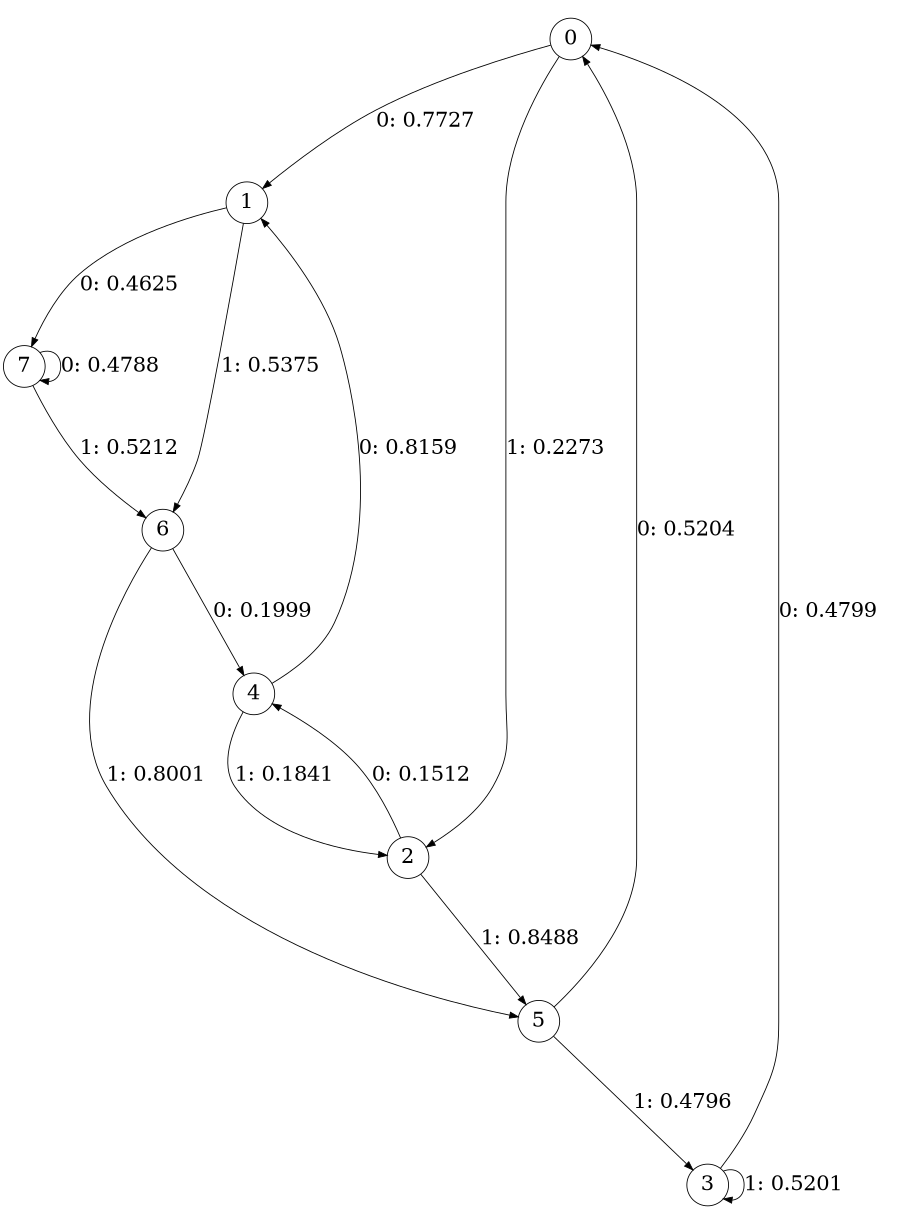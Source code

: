 digraph "ch32concat_phase3_L3" {
size = "6,8.5";
ratio = "fill";
node [shape = circle];
node [fontsize = 24];
edge [fontsize = 24];
0 -> 1 [label = "0: 0.7727   "];
0 -> 2 [label = "1: 0.2273   "];
1 -> 7 [label = "0: 0.4625   "];
1 -> 6 [label = "1: 0.5375   "];
2 -> 4 [label = "0: 0.1512   "];
2 -> 5 [label = "1: 0.8488   "];
3 -> 0 [label = "0: 0.4799   "];
3 -> 3 [label = "1: 0.5201   "];
4 -> 1 [label = "0: 0.8159   "];
4 -> 2 [label = "1: 0.1841   "];
5 -> 0 [label = "0: 0.5204   "];
5 -> 3 [label = "1: 0.4796   "];
6 -> 4 [label = "0: 0.1999   "];
6 -> 5 [label = "1: 0.8001   "];
7 -> 7 [label = "0: 0.4788   "];
7 -> 6 [label = "1: 0.5212   "];
}